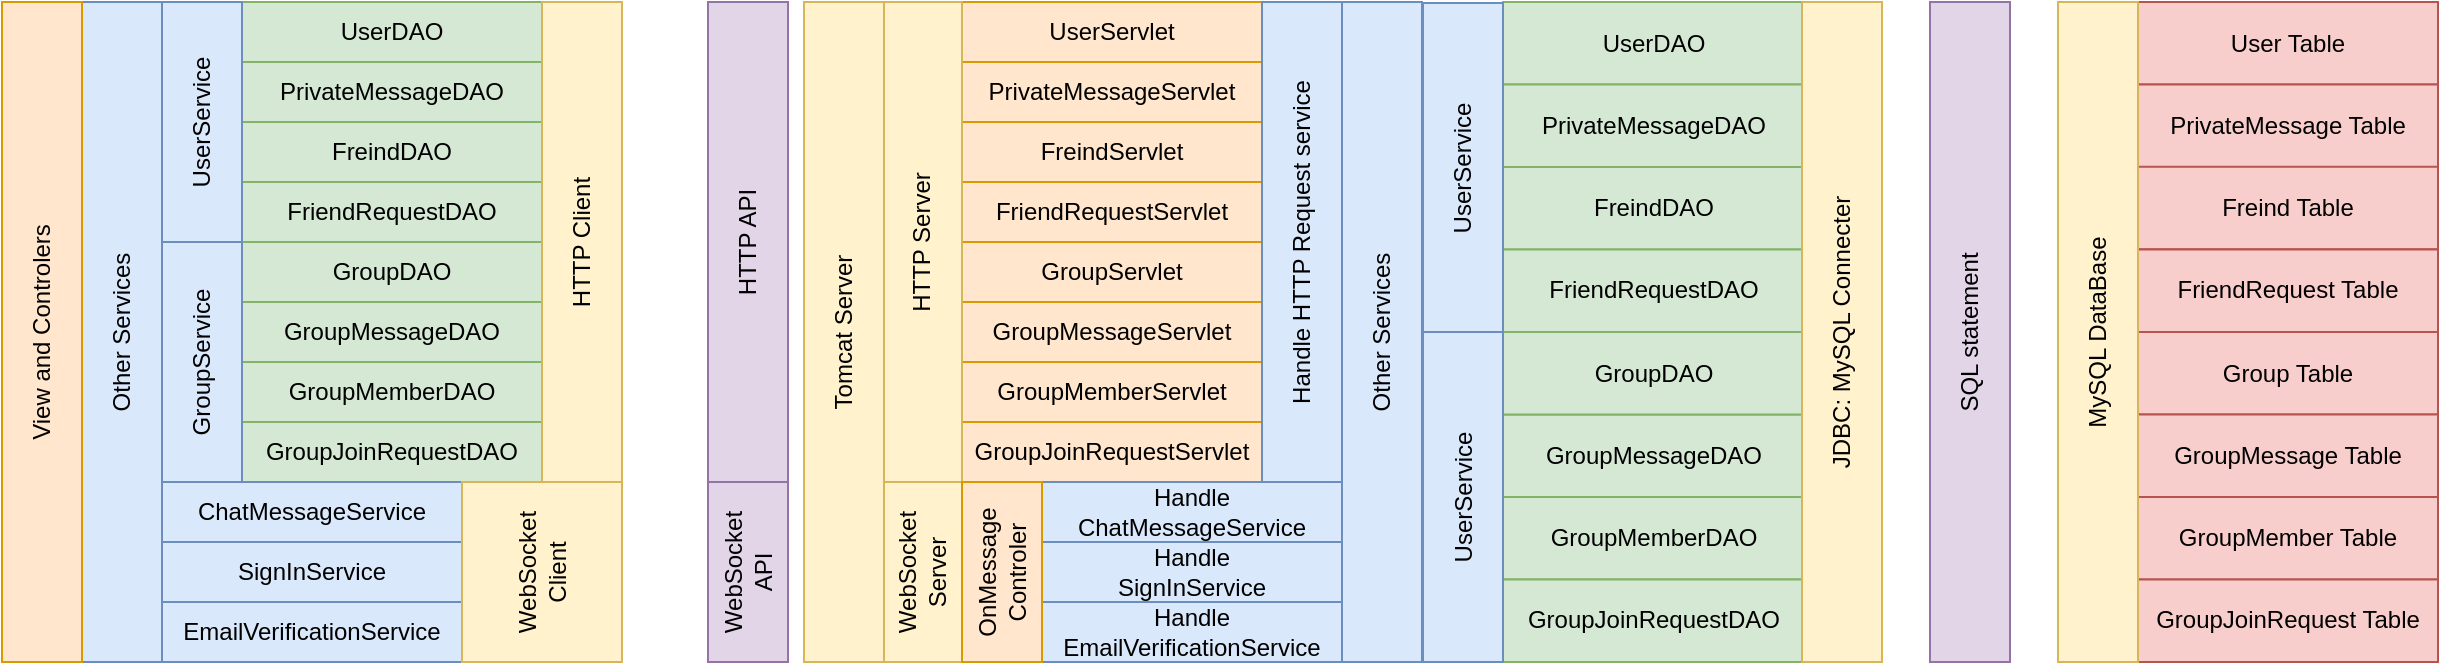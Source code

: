 <mxfile version="25.0.3">
  <diagram name="第 1 页" id="bxxxQVGhS8IFvsGaxlDZ">
    <mxGraphModel dx="1542" dy="1247" grid="0" gridSize="10" guides="1" tooltips="1" connect="1" arrows="1" fold="1" page="0" pageScale="1" pageWidth="827" pageHeight="1169" math="0" shadow="0">
      <root>
        <mxCell id="0" />
        <mxCell id="1" parent="0" />
        <mxCell id="TKKuryZPwlHoQlq77Uxj-1" value="UserDAO" style="rounded=0;whiteSpace=wrap;html=1;fillColor=#d5e8d4;strokeColor=#82b366;" vertex="1" parent="1">
          <mxGeometry x="351" y="209" width="150" height="30" as="geometry" />
        </mxCell>
        <mxCell id="TKKuryZPwlHoQlq77Uxj-4" value="FreindDAO" style="rounded=0;whiteSpace=wrap;html=1;fillColor=#d5e8d4;strokeColor=#82b366;" vertex="1" parent="1">
          <mxGeometry x="351" y="269" width="150" height="30" as="geometry" />
        </mxCell>
        <mxCell id="TKKuryZPwlHoQlq77Uxj-5" value="PrivateMessageDAO" style="rounded=0;whiteSpace=wrap;html=1;fillColor=#d5e8d4;strokeColor=#82b366;" vertex="1" parent="1">
          <mxGeometry x="351" y="239" width="150" height="30" as="geometry" />
        </mxCell>
        <mxCell id="TKKuryZPwlHoQlq77Uxj-6" value="FriendRequestDAO" style="rounded=0;whiteSpace=wrap;html=1;fillColor=#d5e8d4;strokeColor=#82b366;" vertex="1" parent="1">
          <mxGeometry x="351" y="299" width="150" height="30" as="geometry" />
        </mxCell>
        <mxCell id="TKKuryZPwlHoQlq77Uxj-7" value="GroupDAO" style="rounded=0;whiteSpace=wrap;html=1;fillColor=#d5e8d4;strokeColor=#82b366;" vertex="1" parent="1">
          <mxGeometry x="351" y="329" width="150" height="30" as="geometry" />
        </mxCell>
        <mxCell id="TKKuryZPwlHoQlq77Uxj-8" value="GroupMessageDAO" style="rounded=0;whiteSpace=wrap;html=1;fillColor=#d5e8d4;strokeColor=#82b366;" vertex="1" parent="1">
          <mxGeometry x="351" y="359" width="150" height="30" as="geometry" />
        </mxCell>
        <mxCell id="TKKuryZPwlHoQlq77Uxj-9" value="GroupMemberDAO" style="rounded=0;whiteSpace=wrap;html=1;fillColor=#d5e8d4;strokeColor=#82b366;" vertex="1" parent="1">
          <mxGeometry x="351" y="389" width="150" height="30" as="geometry" />
        </mxCell>
        <mxCell id="TKKuryZPwlHoQlq77Uxj-10" value="GroupJoinRequestDAO" style="rounded=0;whiteSpace=wrap;html=1;fillColor=#d5e8d4;strokeColor=#82b366;" vertex="1" parent="1">
          <mxGeometry x="351" y="419" width="150" height="30" as="geometry" />
        </mxCell>
        <mxCell id="TKKuryZPwlHoQlq77Uxj-11" value="UserService" style="rounded=0;whiteSpace=wrap;html=1;rotation=-90;fillColor=#dae8fc;strokeColor=#6c8ebf;" vertex="1" parent="1">
          <mxGeometry x="271" y="249" width="120" height="40" as="geometry" />
        </mxCell>
        <mxCell id="TKKuryZPwlHoQlq77Uxj-12" value="GroupService" style="rounded=0;whiteSpace=wrap;html=1;rotation=-90;fillColor=#dae8fc;strokeColor=#6c8ebf;" vertex="1" parent="1">
          <mxGeometry x="271" y="369" width="120" height="40" as="geometry" />
        </mxCell>
        <mxCell id="TKKuryZPwlHoQlq77Uxj-13" value="UserServlet" style="rounded=0;whiteSpace=wrap;html=1;fillColor=#ffe6cc;strokeColor=#d79b00;" vertex="1" parent="1">
          <mxGeometry x="711" y="209" width="150" height="30" as="geometry" />
        </mxCell>
        <mxCell id="TKKuryZPwlHoQlq77Uxj-14" value="PrivateMessageServlet" style="rounded=0;whiteSpace=wrap;html=1;fillColor=#ffe6cc;strokeColor=#d79b00;" vertex="1" parent="1">
          <mxGeometry x="711" y="239" width="150" height="30" as="geometry" />
        </mxCell>
        <mxCell id="TKKuryZPwlHoQlq77Uxj-15" value="FreindServlet" style="rounded=0;whiteSpace=wrap;html=1;fillColor=#ffe6cc;strokeColor=#d79b00;" vertex="1" parent="1">
          <mxGeometry x="711" y="269" width="150" height="30" as="geometry" />
        </mxCell>
        <mxCell id="TKKuryZPwlHoQlq77Uxj-16" value="FriendRequestServlet" style="rounded=0;whiteSpace=wrap;html=1;fillColor=#ffe6cc;strokeColor=#d79b00;" vertex="1" parent="1">
          <mxGeometry x="711" y="299" width="150" height="30" as="geometry" />
        </mxCell>
        <mxCell id="TKKuryZPwlHoQlq77Uxj-17" value="GroupServlet" style="rounded=0;whiteSpace=wrap;html=1;fillColor=#ffe6cc;strokeColor=#d79b00;" vertex="1" parent="1">
          <mxGeometry x="711" y="329" width="150" height="30" as="geometry" />
        </mxCell>
        <mxCell id="TKKuryZPwlHoQlq77Uxj-18" value="GroupMessageServlet" style="rounded=0;whiteSpace=wrap;html=1;fillColor=#ffe6cc;strokeColor=#d79b00;" vertex="1" parent="1">
          <mxGeometry x="711" y="359" width="150" height="30" as="geometry" />
        </mxCell>
        <mxCell id="TKKuryZPwlHoQlq77Uxj-19" value="GroupMemberServlet" style="rounded=0;whiteSpace=wrap;html=1;fillColor=#ffe6cc;strokeColor=#d79b00;" vertex="1" parent="1">
          <mxGeometry x="711" y="389" width="150" height="30" as="geometry" />
        </mxCell>
        <mxCell id="TKKuryZPwlHoQlq77Uxj-20" value="GroupJoinRequestServlet" style="rounded=0;whiteSpace=wrap;html=1;fillColor=#ffe6cc;strokeColor=#d79b00;" vertex="1" parent="1">
          <mxGeometry x="711" y="419" width="150" height="30" as="geometry" />
        </mxCell>
        <mxCell id="TKKuryZPwlHoQlq77Uxj-21" value="HTTP API" style="rounded=0;whiteSpace=wrap;html=1;rotation=-90;fillColor=#e1d5e7;strokeColor=#9673a6;" vertex="1" parent="1">
          <mxGeometry x="484.0" y="309" width="240" height="40" as="geometry" />
        </mxCell>
        <mxCell id="TKKuryZPwlHoQlq77Uxj-22" value="ChatMessageService" style="rounded=0;whiteSpace=wrap;html=1;fillColor=#dae8fc;strokeColor=#6c8ebf;" vertex="1" parent="1">
          <mxGeometry x="311" y="449" width="150" height="30" as="geometry" />
        </mxCell>
        <mxCell id="TKKuryZPwlHoQlq77Uxj-23" value="SignInService" style="rounded=0;whiteSpace=wrap;html=1;fillColor=#dae8fc;strokeColor=#6c8ebf;" vertex="1" parent="1">
          <mxGeometry x="311" y="479" width="150" height="30" as="geometry" />
        </mxCell>
        <mxCell id="TKKuryZPwlHoQlq77Uxj-24" value="EmailVerificationService" style="rounded=0;whiteSpace=wrap;html=1;fillColor=#dae8fc;strokeColor=#6c8ebf;" vertex="1" parent="1">
          <mxGeometry x="311" y="509" width="150" height="30" as="geometry" />
        </mxCell>
        <mxCell id="TKKuryZPwlHoQlq77Uxj-25" value="WebSocket&lt;div&gt;Client&lt;/div&gt;" style="rounded=0;whiteSpace=wrap;html=1;rotation=-90;fillColor=#fff2cc;strokeColor=#d6b656;" vertex="1" parent="1">
          <mxGeometry x="456" y="454" width="90" height="80" as="geometry" />
        </mxCell>
        <mxCell id="TKKuryZPwlHoQlq77Uxj-27" value="WebSocket&lt;div&gt;API&lt;/div&gt;" style="rounded=0;whiteSpace=wrap;html=1;rotation=-90;fillColor=#e1d5e7;strokeColor=#9673a6;" vertex="1" parent="1">
          <mxGeometry x="559" y="474" width="90" height="40" as="geometry" />
        </mxCell>
        <mxCell id="TKKuryZPwlHoQlq77Uxj-28" value="HTTP Client" style="rounded=0;whiteSpace=wrap;html=1;rotation=-90;fillColor=#fff2cc;strokeColor=#d6b656;" vertex="1" parent="1">
          <mxGeometry x="401.0" y="309" width="240" height="40" as="geometry" />
        </mxCell>
        <mxCell id="TKKuryZPwlHoQlq77Uxj-29" value="HTTP Server" style="rounded=0;whiteSpace=wrap;html=1;rotation=-90;fillColor=#fff2cc;strokeColor=#d6b656;" vertex="1" parent="1">
          <mxGeometry x="571" y="309" width="240" height="40" as="geometry" />
        </mxCell>
        <mxCell id="TKKuryZPwlHoQlq77Uxj-30" value="WebSocket&lt;div&gt;Server&lt;/div&gt;" style="rounded=0;whiteSpace=wrap;html=1;rotation=-90;fillColor=#fff2cc;strokeColor=#d6b656;" vertex="1" parent="1">
          <mxGeometry x="646" y="474" width="90" height="40" as="geometry" />
        </mxCell>
        <mxCell id="TKKuryZPwlHoQlq77Uxj-31" value="Handle ChatMessageService" style="rounded=0;whiteSpace=wrap;html=1;fillColor=#dae8fc;strokeColor=#6c8ebf;" vertex="1" parent="1">
          <mxGeometry x="751" y="449" width="150" height="30" as="geometry" />
        </mxCell>
        <mxCell id="TKKuryZPwlHoQlq77Uxj-32" value="&lt;div&gt;Handle&lt;/div&gt;SignInService" style="rounded=0;whiteSpace=wrap;html=1;fillColor=#dae8fc;strokeColor=#6c8ebf;" vertex="1" parent="1">
          <mxGeometry x="751" y="479" width="150" height="30" as="geometry" />
        </mxCell>
        <mxCell id="TKKuryZPwlHoQlq77Uxj-33" value="&lt;div&gt;Handle&lt;/div&gt;EmailVerificationService" style="rounded=0;whiteSpace=wrap;html=1;fillColor=#dae8fc;strokeColor=#6c8ebf;" vertex="1" parent="1">
          <mxGeometry x="751" y="509" width="150" height="30" as="geometry" />
        </mxCell>
        <mxCell id="TKKuryZPwlHoQlq77Uxj-34" value="Handle HTTP Request service" style="rounded=0;whiteSpace=wrap;html=1;rotation=-90;fillColor=#dae8fc;strokeColor=#6c8ebf;" vertex="1" parent="1">
          <mxGeometry x="761" y="309" width="240" height="40" as="geometry" />
        </mxCell>
        <mxCell id="TKKuryZPwlHoQlq77Uxj-35" value="OnMessage&lt;div&gt;Controler&lt;/div&gt;" style="rounded=0;whiteSpace=wrap;html=1;rotation=-90;fillColor=#ffe6cc;strokeColor=#d79b00;" vertex="1" parent="1">
          <mxGeometry x="686" y="474" width="90" height="40" as="geometry" />
        </mxCell>
        <mxCell id="TKKuryZPwlHoQlq77Uxj-36" value="GroupMemberDAO" style="rounded=0;whiteSpace=wrap;html=1;fillColor=#d5e8d4;strokeColor=#82b366;" vertex="1" parent="1">
          <mxGeometry x="981.5" y="456.5" width="150" height="41.25" as="geometry" />
        </mxCell>
        <mxCell id="TKKuryZPwlHoQlq77Uxj-37" value="FreindDAO" style="rounded=0;whiteSpace=wrap;html=1;fillColor=#d5e8d4;strokeColor=#82b366;" vertex="1" parent="1">
          <mxGeometry x="981.5" y="291.5" width="150" height="41.25" as="geometry" />
        </mxCell>
        <mxCell id="TKKuryZPwlHoQlq77Uxj-38" value="GroupMessageDAO" style="rounded=0;whiteSpace=wrap;html=1;fillColor=#d5e8d4;strokeColor=#82b366;" vertex="1" parent="1">
          <mxGeometry x="981.5" y="415.25" width="150" height="41.25" as="geometry" />
        </mxCell>
        <mxCell id="TKKuryZPwlHoQlq77Uxj-39" value="GroupDAO" style="rounded=0;whiteSpace=wrap;html=1;fillColor=#d5e8d4;strokeColor=#82b366;" vertex="1" parent="1">
          <mxGeometry x="981.5" y="374" width="150" height="41.25" as="geometry" />
        </mxCell>
        <mxCell id="TKKuryZPwlHoQlq77Uxj-40" value="FriendRequestDAO" style="rounded=0;whiteSpace=wrap;html=1;fillColor=#d5e8d4;strokeColor=#82b366;" vertex="1" parent="1">
          <mxGeometry x="981.5" y="332.75" width="150" height="41.25" as="geometry" />
        </mxCell>
        <mxCell id="TKKuryZPwlHoQlq77Uxj-41" value="UserDAO" style="rounded=0;whiteSpace=wrap;html=1;fillColor=#d5e8d4;strokeColor=#82b366;" vertex="1" parent="1">
          <mxGeometry x="981.5" y="209" width="150" height="41.25" as="geometry" />
        </mxCell>
        <mxCell id="TKKuryZPwlHoQlq77Uxj-42" value="PrivateMessageDAO" style="rounded=0;whiteSpace=wrap;html=1;fillColor=#d5e8d4;strokeColor=#82b366;" vertex="1" parent="1">
          <mxGeometry x="981.5" y="250.25" width="150" height="41.25" as="geometry" />
        </mxCell>
        <mxCell id="TKKuryZPwlHoQlq77Uxj-43" value="GroupJoinRequestDAO" style="rounded=0;whiteSpace=wrap;html=1;fillColor=#d5e8d4;strokeColor=#82b366;" vertex="1" parent="1">
          <mxGeometry x="981.5" y="497.75" width="150" height="41.25" as="geometry" />
        </mxCell>
        <mxCell id="TKKuryZPwlHoQlq77Uxj-44" value="UserService" style="rounded=0;whiteSpace=wrap;html=1;rotation=-90;fillColor=#dae8fc;strokeColor=#6c8ebf;" vertex="1" parent="1">
          <mxGeometry x="879" y="272" width="165" height="40" as="geometry" />
        </mxCell>
        <mxCell id="TKKuryZPwlHoQlq77Uxj-45" value="UserService" style="rounded=0;whiteSpace=wrap;html=1;rotation=-90;fillColor=#dae8fc;strokeColor=#6c8ebf;" vertex="1" parent="1">
          <mxGeometry x="879" y="436.5" width="165" height="40" as="geometry" />
        </mxCell>
        <mxCell id="TKKuryZPwlHoQlq77Uxj-46" value="Other Services" style="rounded=0;whiteSpace=wrap;html=1;rotation=-90;fillColor=#dae8fc;strokeColor=#6c8ebf;" vertex="1" parent="1">
          <mxGeometry x="756" y="354" width="330" height="40" as="geometry" />
        </mxCell>
        <mxCell id="TKKuryZPwlHoQlq77Uxj-47" value="JDBC: MySQL Connecter" style="rounded=0;whiteSpace=wrap;html=1;rotation=-90;fillColor=#fff2cc;strokeColor=#d6b656;" vertex="1" parent="1">
          <mxGeometry x="986" y="354" width="330" height="40" as="geometry" />
        </mxCell>
        <mxCell id="TKKuryZPwlHoQlq77Uxj-48" value="User Table" style="rounded=0;whiteSpace=wrap;html=1;fillColor=#f8cecc;strokeColor=#b85450;" vertex="1" parent="1">
          <mxGeometry x="1299" y="209" width="150" height="41.25" as="geometry" />
        </mxCell>
        <mxCell id="TKKuryZPwlHoQlq77Uxj-49" value="PrivateMessage Table" style="rounded=0;whiteSpace=wrap;html=1;fillColor=#f8cecc;strokeColor=#b85450;" vertex="1" parent="1">
          <mxGeometry x="1299" y="250.25" width="150" height="41.25" as="geometry" />
        </mxCell>
        <mxCell id="TKKuryZPwlHoQlq77Uxj-50" value="Freind Table" style="rounded=0;whiteSpace=wrap;html=1;fillColor=#f8cecc;strokeColor=#b85450;" vertex="1" parent="1">
          <mxGeometry x="1299" y="291.38" width="150" height="41.25" as="geometry" />
        </mxCell>
        <mxCell id="TKKuryZPwlHoQlq77Uxj-51" value="FriendRequest Table" style="rounded=0;whiteSpace=wrap;html=1;fillColor=#f8cecc;strokeColor=#b85450;" vertex="1" parent="1">
          <mxGeometry x="1299" y="332.75" width="150" height="41.25" as="geometry" />
        </mxCell>
        <mxCell id="TKKuryZPwlHoQlq77Uxj-52" value="Group Table" style="rounded=0;whiteSpace=wrap;html=1;fillColor=#f8cecc;strokeColor=#b85450;" vertex="1" parent="1">
          <mxGeometry x="1299" y="374" width="150" height="41.25" as="geometry" />
        </mxCell>
        <mxCell id="TKKuryZPwlHoQlq77Uxj-53" value="GroupMessage Table" style="rounded=0;whiteSpace=wrap;html=1;fillColor=#f8cecc;strokeColor=#b85450;" vertex="1" parent="1">
          <mxGeometry x="1299" y="415.25" width="150" height="41.25" as="geometry" />
        </mxCell>
        <mxCell id="TKKuryZPwlHoQlq77Uxj-54" value="GroupMember Table" style="rounded=0;whiteSpace=wrap;html=1;fillColor=#f8cecc;strokeColor=#b85450;" vertex="1" parent="1">
          <mxGeometry x="1299" y="456.5" width="150" height="41.25" as="geometry" />
        </mxCell>
        <mxCell id="TKKuryZPwlHoQlq77Uxj-55" value="GroupJoinRequest Table" style="rounded=0;whiteSpace=wrap;html=1;fillColor=#f8cecc;strokeColor=#b85450;" vertex="1" parent="1">
          <mxGeometry x="1299" y="497.75" width="150" height="41.25" as="geometry" />
        </mxCell>
        <mxCell id="TKKuryZPwlHoQlq77Uxj-57" value="Tomcat Server" style="rounded=0;whiteSpace=wrap;html=1;rotation=-90;fillColor=#fff2cc;strokeColor=#d6b656;" vertex="1" parent="1">
          <mxGeometry x="487" y="354" width="330" height="40" as="geometry" />
        </mxCell>
        <mxCell id="TKKuryZPwlHoQlq77Uxj-59" value="Other Services" style="rounded=0;whiteSpace=wrap;html=1;rotation=-90;fillColor=#dae8fc;strokeColor=#6c8ebf;" vertex="1" parent="1">
          <mxGeometry x="126" y="354" width="330" height="40" as="geometry" />
        </mxCell>
        <mxCell id="TKKuryZPwlHoQlq77Uxj-60" value="SQL statement" style="rounded=0;whiteSpace=wrap;html=1;rotation=-90;fillColor=#e1d5e7;strokeColor=#9673a6;" vertex="1" parent="1">
          <mxGeometry x="1050" y="354" width="330" height="40" as="geometry" />
        </mxCell>
        <mxCell id="TKKuryZPwlHoQlq77Uxj-62" value="MySQL DataBase" style="rounded=0;whiteSpace=wrap;html=1;rotation=-90;fillColor=#fff2cc;strokeColor=#d6b656;" vertex="1" parent="1">
          <mxGeometry x="1114" y="354" width="330" height="40" as="geometry" />
        </mxCell>
        <mxCell id="TKKuryZPwlHoQlq77Uxj-63" value="View and Controlers" style="rounded=0;whiteSpace=wrap;html=1;rotation=-90;fillColor=#ffe6cc;strokeColor=#d79b00;" vertex="1" parent="1">
          <mxGeometry x="86" y="354" width="330" height="40" as="geometry" />
        </mxCell>
      </root>
    </mxGraphModel>
  </diagram>
</mxfile>
